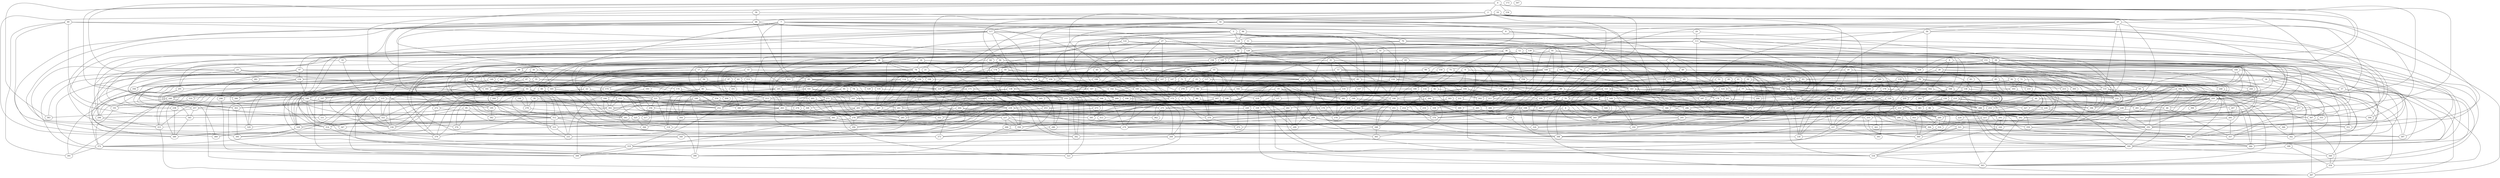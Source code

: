 strict graph "gnp_random_graph(400,0.015)" {
0;
1;
2;
3;
4;
5;
6;
7;
8;
9;
10;
11;
12;
13;
14;
15;
16;
17;
18;
19;
20;
21;
22;
23;
24;
25;
26;
27;
28;
29;
30;
31;
32;
33;
34;
35;
36;
37;
38;
39;
40;
41;
42;
43;
44;
45;
46;
47;
48;
49;
50;
51;
52;
53;
54;
55;
56;
57;
58;
59;
60;
61;
62;
63;
64;
65;
66;
67;
68;
69;
70;
71;
72;
73;
74;
75;
76;
77;
78;
79;
80;
81;
82;
83;
84;
85;
86;
87;
88;
89;
90;
91;
92;
93;
94;
95;
96;
97;
98;
99;
100;
101;
102;
103;
104;
105;
106;
107;
108;
109;
110;
111;
112;
113;
114;
115;
116;
117;
118;
119;
120;
121;
122;
123;
124;
125;
126;
127;
128;
129;
130;
131;
132;
133;
134;
135;
136;
137;
138;
139;
140;
141;
142;
143;
144;
145;
146;
147;
148;
149;
150;
151;
152;
153;
154;
155;
156;
157;
158;
159;
160;
161;
162;
163;
164;
165;
166;
167;
168;
169;
170;
171;
172;
173;
174;
175;
176;
177;
178;
179;
180;
181;
182;
183;
184;
185;
186;
187;
188;
189;
190;
191;
192;
193;
194;
195;
196;
197;
198;
199;
200;
201;
202;
203;
204;
205;
206;
207;
208;
209;
210;
211;
212;
213;
214;
215;
216;
217;
218;
219;
220;
221;
222;
223;
224;
225;
226;
227;
228;
229;
230;
231;
232;
233;
234;
235;
236;
237;
238;
239;
240;
241;
242;
243;
244;
245;
246;
247;
248;
249;
250;
251;
252;
253;
254;
255;
256;
257;
258;
259;
260;
261;
262;
263;
264;
265;
266;
267;
268;
269;
270;
271;
272;
273;
274;
275;
276;
277;
278;
279;
280;
281;
282;
283;
284;
285;
286;
287;
288;
289;
290;
291;
292;
293;
294;
295;
296;
297;
298;
299;
300;
301;
302;
303;
304;
305;
306;
307;
308;
309;
310;
311;
312;
313;
314;
315;
316;
317;
318;
319;
320;
321;
322;
323;
324;
325;
326;
327;
328;
329;
330;
331;
332;
333;
334;
335;
336;
337;
338;
339;
340;
341;
342;
343;
344;
345;
346;
347;
348;
349;
350;
351;
352;
353;
354;
355;
356;
357;
358;
359;
360;
361;
362;
363;
364;
365;
366;
367;
368;
369;
370;
371;
372;
373;
374;
375;
376;
377;
378;
379;
380;
381;
382;
383;
384;
385;
386;
387;
388;
389;
390;
391;
392;
393;
394;
395;
396;
397;
398;
399;
0 -- 65  [is_available=True, prob="0.866193653245"];
0 -- 2  [is_available=True, prob="1.0"];
0 -- 134  [is_available=True, prob="0.370313032613"];
0 -- 234  [is_available=True, prob="0.193113145787"];
0 -- 386  [is_available=True, prob="0.0745859216618"];
0 -- 46  [is_available=True, prob="1.0"];
0 -- 241  [is_available=True, prob="0.28144866147"];
0 -- 277  [is_available=True, prob="0.318125548378"];
0 -- 124  [is_available=True, prob="0.415451948665"];
0 -- 383  [is_available=True, prob="0.0114999188512"];
1 -- 165  [is_available=True, prob="1.0"];
1 -- 76  [is_available=True, prob="0.520078419879"];
1 -- 49  [is_available=True, prob="0.801809791117"];
1 -- 190  [is_available=True, prob="1.0"];
1 -- 124  [is_available=True, prob="0.916920656569"];
1 -- 286  [is_available=True, prob="0.341781618059"];
2 -- 68  [is_available=True, prob="0.165420745323"];
2 -- 389  [is_available=True, prob="0.514692822138"];
2 -- 394  [is_available=True, prob="0.532566563723"];
2 -- 76  [is_available=True, prob="1.0"];
2 -- 185  [is_available=True, prob="1.0"];
2 -- 217  [is_available=True, prob="0.445205514596"];
3 -- 194  [is_available=True, prob="0.803476794065"];
3 -- 297  [is_available=True, prob="0.828534524276"];
3 -- 311  [is_available=True, prob="0.171939390334"];
3 -- 172  [is_available=True, prob="0.483113700488"];
3 -- 82  [is_available=True, prob="0.555484880674"];
3 -- 339  [is_available=True, prob="0.607895057361"];
3 -- 279  [is_available=True, prob="0.491346209806"];
3 -- 285  [is_available=True, prob="0.564160301835"];
3 -- 126  [is_available=True, prob="0.353184507202"];
4 -- 368  [is_available=True, prob="1.0"];
4 -- 325  [is_available=True, prob="0.243939560017"];
4 -- 359  [is_available=True, prob="0.871003666867"];
5 -- 216  [is_available=True, prob="1.0"];
5 -- 253  [is_available=True, prob="0.163611751779"];
6 -- 65  [is_available=True, prob="0.696106085401"];
6 -- 162  [is_available=True, prob="0.566412230072"];
6 -- 243  [is_available=True, prob="0.141089797254"];
6 -- 109  [is_available=True, prob="0.188487477193"];
7 -- 97  [is_available=True, prob="0.0900932786429"];
7 -- 66  [is_available=True, prob="0.71849499257"];
7 -- 70  [is_available=True, prob="0.305936624997"];
7 -- 8  [is_available=True, prob="0.187806924384"];
7 -- 330  [is_available=True, prob="1.0"];
7 -- 141  [is_available=True, prob="0.584450468368"];
7 -- 302  [is_available=True, prob="0.224886920024"];
7 -- 53  [is_available=True, prob="0.514375804978"];
7 -- 60  [is_available=True, prob="0.190560494382"];
8 -- 371  [is_available=True, prob="0.104824643062"];
8 -- 76  [is_available=True, prob="0.775021990498"];
8 -- 126  [is_available=True, prob="1.0"];
9 -- 160  [is_available=True, prob="0.868916312026"];
9 -- 104  [is_available=True, prob="0.982909210885"];
9 -- 301  [is_available=True, prob="0.832344250866"];
9 -- 397  [is_available=True, prob="0.119882482739"];
9 -- 114  [is_available=True, prob="0.428286900705"];
9 -- 180  [is_available=True, prob="0.30726965953"];
9 -- 215  [is_available=True, prob="0.225164411699"];
9 -- 191  [is_available=True, prob="0.48176091747"];
10 -- 379  [is_available=True, prob="1.0"];
10 -- 238  [is_available=True, prob="0.246765379755"];
10 -- 78  [is_available=True, prob="0.373105137581"];
11 -- 32  [is_available=True, prob="1.0"];
11 -- 332  [is_available=True, prob="0.0402892594947"];
11 -- 263  [is_available=True, prob="1.0"];
12 -- 315  [is_available=True, prob="0.315021984912"];
12 -- 43  [is_available=True, prob="0.764849564909"];
12 -- 236  [is_available=True, prob="0.756267232524"];
12 -- 366  [is_available=True, prob="1.0"];
13 -- 288  [is_available=True, prob="0.911324137985"];
13 -- 257  [is_available=True, prob="0.484573108702"];
13 -- 131  [is_available=True, prob="0.838753484332"];
13 -- 165  [is_available=True, prob="0.518658263912"];
13 -- 230  [is_available=True, prob="0.176041078416"];
13 -- 272  [is_available=True, prob="0.810211398553"];
13 -- 92  [is_available=True, prob="1.0"];
14 -- 57  [is_available=True, prob="0.438201312506"];
14 -- 225  [is_available=True, prob="0.231289200816"];
15 -- 384  [is_available=True, prob="1.0"];
15 -- 356  [is_available=True, prob="0.755560275467"];
15 -- 71  [is_available=True, prob="0.826051768886"];
15 -- 84  [is_available=True, prob="0.048082761614"];
15 -- 149  [is_available=True, prob="0.496079668835"];
15 -- 311  [is_available=True, prob="0.281858501618"];
15 -- 220  [is_available=True, prob="0.224411271979"];
16 -- 225  [is_available=True, prob="1.0"];
16 -- 164  [is_available=True, prob="0.201810527081"];
16 -- 135  [is_available=True, prob="0.373525849958"];
16 -- 104  [is_available=True, prob="0.953256142263"];
16 -- 240  [is_available=True, prob="0.813438290088"];
16 -- 82  [is_available=True, prob="0.533667813821"];
16 -- 147  [is_available=True, prob="0.209335645042"];
16 -- 212  [is_available=True, prob="0.152274517386"];
16 -- 214  [is_available=True, prob="0.0571928756343"];
16 -- 155  [is_available=True, prob="0.112935341545"];
16 -- 252  [is_available=True, prob="0.993657831654"];
16 -- 223  [is_available=True, prob="1.0"];
17 -- 259  [is_available=True, prob="0.457023364782"];
17 -- 334  [is_available=True, prob="0.725130831339"];
17 -- 81  [is_available=True, prob="1.0"];
17 -- 340  [is_available=True, prob="0.997979173426"];
17 -- 116  [is_available=True, prob="0.269634807979"];
17 -- 383  [is_available=True, prob="0.884837495677"];
17 -- 191  [is_available=True, prob="0.643489802328"];
18 -- 226  [is_available=True, prob="0.934152082745"];
18 -- 329  [is_available=True, prob="1.0"];
18 -- 44  [is_available=True, prob="0.439744301753"];
18 -- 366  [is_available=True, prob="0.601034873503"];
18 -- 21  [is_available=True, prob="0.934888126523"];
18 -- 54  [is_available=True, prob="1.0"];
18 -- 90  [is_available=True, prob="0.901322640422"];
18 -- 94  [is_available=True, prob="0.795559198462"];
19 -- 363  [is_available=True, prob="1.0"];
19 -- 326  [is_available=True, prob="0.0621567381762"];
19 -- 294  [is_available=True, prob="0.0729642654795"];
19 -- 137  [is_available=True, prob="0.658704900964"];
19 -- 203  [is_available=True, prob="0.62002201208"];
19 -- 300  [is_available=True, prob="0.476844913408"];
19 -- 241  [is_available=True, prob="0.537153988992"];
19 -- 282  [is_available=True, prob="0.394648970809"];
19 -- 219  [is_available=True, prob="1.0"];
20 -- 256  [is_available=True, prob="0.946690004513"];
20 -- 107  [is_available=True, prob="0.297298297985"];
20 -- 148  [is_available=True, prob="0.737847574815"];
20 -- 133  [is_available=True, prob="0.0956437371906"];
20 -- 357  [is_available=True, prob="1.0"];
21 -- 145  [is_available=True, prob="0.683399026796"];
21 -- 237  [is_available=True, prob="0.210103060172"];
21 -- 351  [is_available=True, prob="0.293509543282"];
22 -- 336  [is_available=True, prob="0.709011064148"];
22 -- 386  [is_available=True, prob="1.0"];
22 -- 232  [is_available=True, prob="0.508652317379"];
22 -- 240  [is_available=True, prob="0.392535609021"];
22 -- 251  [is_available=True, prob="0.769508141622"];
22 -- 286  [is_available=True, prob="0.53852535884"];
23 -- 296  [is_available=True, prob="0.894228576581"];
23 -- 356  [is_available=True, prob="0.683510872516"];
23 -- 221  [is_available=True, prob="0.76853270501"];
23 -- 62  [is_available=True, prob="1.0"];
24 -- 133  [is_available=True, prob="0.0484040952694"];
24 -- 172  [is_available=True, prob="0.293031632415"];
24 -- 205  [is_available=True, prob="0.324603484517"];
24 -- 78  [is_available=True, prob="0.063842120088"];
24 -- 335  [is_available=True, prob="0.965736493584"];
24 -- 221  [is_available=True, prob="0.720584961987"];
25 -- 322  [is_available=True, prob="0.887341123396"];
25 -- 232  [is_available=True, prob="0.285546483169"];
25 -- 233  [is_available=True, prob="1.0"];
25 -- 142  [is_available=True, prob="0.283332487569"];
25 -- 304  [is_available=True, prob="0.145443814621"];
25 -- 211  [is_available=True, prob="0.54412959992"];
25 -- 351  [is_available=True, prob="0.299437894354"];
26 -- 230  [is_available=True, prob="1.0"];
26 -- 264  [is_available=True, prob="1.0"];
26 -- 363  [is_available=True, prob="0.456483269316"];
26 -- 77  [is_available=True, prob="0.630509505574"];
26 -- 399  [is_available=True, prob="0.316992143619"];
26 -- 277  [is_available=True, prob="1.0"];
27 -- 80  [is_available=True, prob="0.20960965661"];
27 -- 323  [is_available=True, prob="1.0"];
27 -- 38  [is_available=True, prob="0.806672029884"];
27 -- 392  [is_available=True, prob="0.881123446627"];
27 -- 107  [is_available=True, prob="0.893305080081"];
27 -- 48  [is_available=True, prob="0.210910835206"];
27 -- 139  [is_available=True, prob="0.929227758754"];
28 -- 258  [is_available=True, prob="0.605075709601"];
28 -- 332  [is_available=True, prob="1.0"];
28 -- 46  [is_available=True, prob="0.252998050204"];
28 -- 342  [is_available=True, prob="0.327043648549"];
28 -- 247  [is_available=True, prob="0.50753276548"];
28 -- 93  [is_available=True, prob="0.0584119467145"];
29 -- 113  [is_available=True, prob="0.936295072543"];
29 -- 34  [is_available=True, prob="1.0"];
29 -- 305  [is_available=True, prob="0.97522101513"];
30 -- 35  [is_available=True, prob="0.396257879894"];
30 -- 207  [is_available=True, prob="0.482775132621"];
30 -- 165  [is_available=True, prob="1.0"];
30 -- 102  [is_available=True, prob="0.675106139112"];
30 -- 55  [is_available=True, prob="0.875315387966"];
31 -- 131  [is_available=True, prob="0.912565425872"];
31 -- 260  [is_available=True, prob="0.666305269713"];
31 -- 201  [is_available=True, prob="1.0"];
31 -- 109  [is_available=True, prob="0.647237621437"];
31 -- 291  [is_available=True, prob="0.600626888084"];
31 -- 282  [is_available=True, prob="0.735406010225"];
31 -- 125  [is_available=True, prob="0.890082585387"];
32 -- 34  [is_available=True, prob="0.956205060976"];
32 -- 207  [is_available=True, prob="0.555962375641"];
32 -- 247  [is_available=True, prob="0.0649821656995"];
32 -- 143  [is_available=True, prob="0.16965517212"];
32 -- 190  [is_available=True, prob="1.0"];
33 -- 112  [is_available=True, prob="0.545972770802"];
33 -- 155  [is_available=True, prob="1.0"];
33 -- 372  [is_available=True, prob="0.6138250744"];
33 -- 365  [is_available=True, prob="0.238127425535"];
33 -- 195  [is_available=True, prob="0.0644946363585"];
34 -- 364  [is_available=True, prob="1.0"];
34 -- 108  [is_available=True, prob="1.0"];
34 -- 78  [is_available=True, prob="0.372040383866"];
34 -- 209  [is_available=True, prob="0.15291323345"];
34 -- 276  [is_available=True, prob="0.521821371147"];
34 -- 55  [is_available=True, prob="1.0"];
34 -- 56  [is_available=True, prob="0.81716219651"];
34 -- 312  [is_available=True, prob="0.293269565969"];
35 -- 202  [is_available=True, prob="1.0"];
35 -- 238  [is_available=True, prob="1.0"];
35 -- 335  [is_available=True, prob="1.0"];
35 -- 245  [is_available=True, prob="0.974435019215"];
35 -- 314  [is_available=True, prob="0.182002955545"];
35 -- 316  [is_available=True, prob="0.177998083268"];
36 -- 291  [is_available=True, prob="0.771230375054"];
36 -- 388  [is_available=True, prob="0.0875759860498"];
36 -- 38  [is_available=True, prob="0.260135926637"];
36 -- 231  [is_available=True, prob="1.0"];
36 -- 180  [is_available=True, prob="0.233549653347"];
36 -- 213  [is_available=True, prob="0.332675829476"];
36 -- 154  [is_available=True, prob="0.856309474558"];
36 -- 221  [is_available=True, prob="0.470168206884"];
37 -- 161  [is_available=True, prob="1.0"];
37 -- 99  [is_available=True, prob="1.0"];
37 -- 132  [is_available=True, prob="0.615092074632"];
37 -- 133  [is_available=True, prob="1.0"];
37 -- 327  [is_available=True, prob="0.420958119679"];
37 -- 361  [is_available=True, prob="1.0"];
37 -- 50  [is_available=True, prob="0.22595698025"];
37 -- 387  [is_available=True, prob="0.321846903608"];
38 -- 384  [is_available=True, prob="1.0"];
38 -- 292  [is_available=True, prob="1.0"];
38 -- 396  [is_available=True, prob="0.438485607465"];
38 -- 75  [is_available=True, prob="0.0703688925251"];
38 -- 300  [is_available=True, prob="0.539314147334"];
38 -- 85  [is_available=True, prob="1.0"];
38 -- 216  [is_available=True, prob="1.0"];
38 -- 348  [is_available=True, prob="0.977802966512"];
39 -- 379  [is_available=True, prob="0.81983099072"];
39 -- 278  [is_available=True, prob="0.653071812152"];
39 -- 255  [is_available=True, prob="0.277068571814"];
40 -- 385  [is_available=True, prob="1.0"];
40 -- 162  [is_available=True, prob="0.880303654179"];
40 -- 196  [is_available=True, prob="0.877108224938"];
40 -- 208  [is_available=True, prob="0.29852259326"];
40 -- 152  [is_available=True, prob="0.333199135422"];
40 -- 247  [is_available=True, prob="1.0"];
40 -- 120  [is_available=True, prob="0.887672465758"];
41 -- 105  [is_available=True, prob="1.0"];
41 -- 55  [is_available=True, prob="1.0"];
41 -- 109  [is_available=True, prob="0.591590908931"];
41 -- 206  [is_available=True, prob="1.0"];
41 -- 269  [is_available=True, prob="1.0"];
41 -- 240  [is_available=True, prob="0.806280633244"];
41 -- 338  [is_available=True, prob="0.0651849432768"];
41 -- 182  [is_available=True, prob="0.679582446555"];
41 -- 151  [is_available=True, prob="0.773765203363"];
41 -- 397  [is_available=True, prob="0.95925455233"];
42 -- 44  [is_available=True, prob="0.945393734482"];
42 -- 365  [is_available=True, prob="0.777106580802"];
42 -- 274  [is_available=True, prob="0.459623428257"];
42 -- 276  [is_available=True, prob="0.429386215837"];
42 -- 219  [is_available=True, prob="0.566246063421"];
42 -- 287  [is_available=True, prob="0.965880051355"];
43 -- 98  [is_available=True, prob="0.570179247488"];
43 -- 100  [is_available=True, prob="0.906694419193"];
43 -- 265  [is_available=True, prob="0.249531535462"];
43 -- 322  [is_available=True, prob="0.915671967253"];
43 -- 334  [is_available=True, prob="0.994527191516"];
43 -- 239  [is_available=True, prob="0.197976211402"];
43 -- 181  [is_available=True, prob="0.624238891908"];
43 -- 279  [is_available=True, prob="0.628039634352"];
43 -- 284  [is_available=True, prob="0.43978487898"];
44 -- 288  [is_available=True, prob="1.0"];
44 -- 46  [is_available=True, prob="0.0768052154411"];
44 -- 319  [is_available=True, prob="0.514521205679"];
45 -- 106  [is_available=True, prob="0.635075176268"];
46 -- 357  [is_available=True, prob="0.644215858796"];
46 -- 255  [is_available=True, prob="0.965501117528"];
47 -- 240  [is_available=True, prob="1.0"];
47 -- 328  [is_available=True, prob="1.0"];
47 -- 74  [is_available=True, prob="0.598389834307"];
47 -- 130  [is_available=True, prob="0.99920767948"];
48 -- 187  [is_available=True, prob="0.245514279473"];
48 -- 362  [is_available=True, prob="0.801189003054"];
48 -- 332  [is_available=True, prob="1.0"];
48 -- 211  [is_available=True, prob="0.157484848525"];
48 -- 152  [is_available=True, prob="1.0"];
49 -- 376  [is_available=True, prob="0.739234188367"];
49 -- 123  [is_available=True, prob="0.405421028547"];
49 -- 93  [is_available=True, prob="0.338343256565"];
50 -- 330  [is_available=True, prob="1.0"];
50 -- 371  [is_available=True, prob="1.0"];
50 -- 70  [is_available=True, prob="0.955806838648"];
50 -- 351  [is_available=True, prob="0.939675802385"];
51 -- 105  [is_available=True, prob="0.472642796267"];
51 -- 170  [is_available=True, prob="0.671280479472"];
51 -- 378  [is_available=True, prob="0.986258535783"];
51 -- 86  [is_available=True, prob="0.844022476586"];
51 -- 303  [is_available=True, prob="0.814158861985"];
52 -- 322  [is_available=True, prob="0.500221377851"];
52 -- 148  [is_available=True, prob="0.446466087577"];
52 -- 206  [is_available=True, prob="0.856584968219"];
53 -- 260  [is_available=True, prob="0.869905527115"];
53 -- 102  [is_available=True, prob="0.994544168415"];
53 -- 202  [is_available=True, prob="1.0"];
53 -- 363  [is_available=True, prob="1.0"];
53 -- 174  [is_available=True, prob="0.974107964397"];
53 -- 116  [is_available=True, prob="1.0"];
53 -- 244  [is_available=True, prob="0.533643040951"];
53 -- 157  [is_available=True, prob="0.820145623073"];
54 -- 192  [is_available=True, prob="0.50890335966"];
54 -- 386  [is_available=True, prob="0.857098287126"];
54 -- 355  [is_available=True, prob="0.151085193644"];
54 -- 367  [is_available=True, prob="0.0586208678271"];
54 -- 273  [is_available=True, prob="0.53155288391"];
54 -- 116  [is_available=True, prob="0.633908228655"];
54 -- 117  [is_available=True, prob="0.515594099271"];
54 -- 219  [is_available=True, prob="0.380429772163"];
54 -- 223  [is_available=True, prob="0.891606347947"];
55 -- 328  [is_available=True, prob="0.695451416732"];
55 -- 285  [is_available=True, prob="0.273679857895"];
55 -- 335  [is_available=True, prob="0.0236239569989"];
55 -- 223  [is_available=True, prob="0.711174612607"];
55 -- 188  [is_available=True, prob="0.572769478204"];
55 -- 221  [is_available=True, prob="0.323882086424"];
55 -- 191  [is_available=True, prob="0.761135786131"];
56 -- 81  [is_available=True, prob="0.267461479027"];
56 -- 163  [is_available=True, prob="0.340852742633"];
56 -- 342  [is_available=True, prob="0.427044109333"];
56 -- 175  [is_available=True, prob="0.658510255948"];
57 -- 384  [is_available=True, prob="1.0"];
57 -- 387  [is_available=True, prob="0.837099412874"];
57 -- 76  [is_available=True, prob="1.0"];
58 -- 312  [is_available=True, prob="0.187825731369"];
58 -- 89  [is_available=True, prob="0.826695834322"];
58 -- 68  [is_available=True, prob="0.723923178257"];
59 -- 232  [is_available=True, prob="0.46626240494"];
59 -- 185  [is_available=True, prob="1.0"];
59 -- 76  [is_available=True, prob="1.0"];
59 -- 229  [is_available=True, prob="0.307356896733"];
59 -- 62  [is_available=True, prob="0.972490405415"];
60 -- 66  [is_available=True, prob="1.0"];
60 -- 229  [is_available=True, prob="1.0"];
60 -- 358  [is_available=True, prob="0.050409138907"];
60 -- 135  [is_available=True, prob="0.265223395846"];
60 -- 226  [is_available=True, prob="0.500072585906"];
60 -- 142  [is_available=True, prob="1.0"];
60 -- 181  [is_available=True, prob="1.0"];
60 -- 221  [is_available=True, prob="0.843170384328"];
61 -- 205  [is_available=True, prob="0.330814890236"];
61 -- 240  [is_available=True, prob="0.831133352412"];
61 -- 248  [is_available=True, prob="0.280044154518"];
61 -- 121  [is_available=True, prob="1.0"];
61 -- 346  [is_available=True, prob="0.831449821744"];
61 -- 283  [is_available=True, prob="0.667584811243"];
62 -- 193  [is_available=True, prob="1.0"];
62 -- 197  [is_available=True, prob="1.0"];
62 -- 142  [is_available=True, prob="0.640092063724"];
62 -- 338  [is_available=True, prob="0.883982014"];
62 -- 341  [is_available=True, prob="0.858408712769"];
62 -- 282  [is_available=True, prob="0.261894759669"];
62 -- 101  [is_available=True, prob="0.311239026516"];
63 -- 98  [is_available=True, prob="0.518597317671"];
63 -- 367  [is_available=True, prob="1.0"];
63 -- 261  [is_available=True, prob="0.225847142105"];
63 -- 190  [is_available=True, prob="0.849071616356"];
63 -- 271  [is_available=True, prob="0.845119527081"];
64 -- 259  [is_available=True, prob="0.247539257137"];
64 -- 78  [is_available=True, prob="0.810908114601"];
65 -- 321  [is_available=True, prob="0.305057794834"];
65 -- 227  [is_available=True, prob="1.0"];
65 -- 304  [is_available=True, prob="0.243218637684"];
65 -- 187  [is_available=True, prob="0.752424387291"];
66 -- 197  [is_available=True, prob="0.679343303588"];
66 -- 294  [is_available=True, prob="0.15498107861"];
66 -- 373  [is_available=True, prob="0.368133708054"];
66 -- 343  [is_available=True, prob="1.0"];
66 -- 188  [is_available=True, prob="0.974919099366"];
66 -- 318  [is_available=True, prob="0.441957598817"];
66 -- 390  [is_available=True, prob="0.442854325203"];
67 -- 229  [is_available=True, prob="0.693498817073"];
67 -- 134  [is_available=True, prob="1.0"];
67 -- 235  [is_available=True, prob="0.303648236789"];
67 -- 207  [is_available=True, prob="0.62524659573"];
67 -- 276  [is_available=True, prob="1.0"];
67 -- 143  [is_available=True, prob="0.156349033507"];
68 -- 165  [is_available=True, prob="1.0"];
68 -- 369  [is_available=True, prob="1.0"];
68 -- 209  [is_available=True, prob="0.178329887477"];
68 -- 84  [is_available=True, prob="0.737992333316"];
68 -- 117  [is_available=True, prob="0.0866255042834"];
68 -- 212  [is_available=True, prob="0.882355805415"];
68 -- 314  [is_available=True, prob="0.526448086393"];
69 -- 96  [is_available=True, prob="1.0"];
69 -- 257  [is_available=True, prob="0.271444718904"];
69 -- 395  [is_available=True, prob="0.833267885103"];
69 -- 260  [is_available=True, prob="0.97600739474"];
69 -- 391  [is_available=True, prob="0.192698232788"];
70 -- 128  [is_available=True, prob="1.0"];
70 -- 296  [is_available=True, prob="0.638906460559"];
70 -- 106  [is_available=True, prob="1.0"];
70 -- 396  [is_available=True, prob="1.0"];
70 -- 111  [is_available=True, prob="0.477105172696"];
71 -- 172  [is_available=True, prob="1.0"];
71 -- 146  [is_available=True, prob="0.192074266438"];
71 -- 180  [is_available=True, prob="1.0"];
71 -- 373  [is_available=True, prob="1.0"];
71 -- 252  [is_available=True, prob="1.0"];
72 -- 169  [is_available=True, prob="1.0"];
72 -- 343  [is_available=True, prob="0.854009081796"];
72 -- 262  [is_available=True, prob="0.3120215079"];
72 -- 103  [is_available=True, prob="0.414636254278"];
73 -- 195  [is_available=True, prob="0.327854099019"];
73 -- 303  [is_available=True, prob="1.0"];
74 -- 336  [is_available=True, prob="0.961607230447"];
74 -- 231  [is_available=True, prob="1.0"];
74 -- 200  [is_available=True, prob="0.79744119743"];
74 -- 300  [is_available=True, prob="0.629754790338"];
74 -- 172  [is_available=True, prob="0.0658896594599"];
74 -- 237  [is_available=True, prob="0.903333527579"];
74 -- 240  [is_available=True, prob="1.0"];
74 -- 333  [is_available=True, prob="0.618821621345"];
74 -- 376  [is_available=True, prob="0.0472204118941"];
75 -- 129  [is_available=True, prob="1.0"];
75 -- 227  [is_available=True, prob="1.0"];
75 -- 228  [is_available=True, prob="0.587694387959"];
75 -- 328  [is_available=True, prob="0.136826248709"];
75 -- 107  [is_available=True, prob="0.244197844786"];
75 -- 195  [is_available=True, prob="0.595253541059"];
75 -- 180  [is_available=True, prob="1.0"];
75 -- 267  [is_available=True, prob="0.495285526953"];
76 -- 324  [is_available=True, prob="1.0"];
76 -- 198  [is_available=True, prob="0.783943739683"];
76 -- 333  [is_available=True, prob="0.615966917799"];
76 -- 337  [is_available=True, prob="0.158822564791"];
76 -- 275  [is_available=True, prob="0.897591606249"];
76 -- 311  [is_available=True, prob="0.967310858645"];
77 -- 288  [is_available=True, prob="1.0"];
77 -- 163  [is_available=True, prob="0.450102716331"];
77 -- 303  [is_available=True, prob="0.864345457734"];
77 -- 227  [is_available=True, prob="0.092086329193"];
77 -- 314  [is_available=True, prob="1.0"];
77 -- 125  [is_available=True, prob="1.0"];
77 -- 286  [is_available=True, prob="0.446852536073"];
78 -- 233  [is_available=True, prob="0.370265165217"];
78 -- 395  [is_available=True, prob="0.450604696311"];
78 -- 271  [is_available=True, prob="1.0"];
78 -- 116  [is_available=True, prob="0.623249180351"];
78 -- 313  [is_available=True, prob="0.593531305994"];
78 -- 281  [is_available=True, prob="1.0"];
78 -- 219  [is_available=True, prob="1.0"];
78 -- 253  [is_available=True, prob="0.646192531971"];
78 -- 329  [is_available=True, prob="0.754575748904"];
79 -- 355  [is_available=True, prob="0.422671539322"];
79 -- 388  [is_available=True, prob="0.143085314262"];
79 -- 297  [is_available=True, prob="0.144731195879"];
79 -- 396  [is_available=True, prob="1.0"];
79 -- 301  [is_available=True, prob="0.952304285006"];
79 -- 131  [is_available=True, prob="0.154504904708"];
80 -- 264  [is_available=True, prob="0.0239350557946"];
80 -- 198  [is_available=True, prob="1.0"];
81 -- 392  [is_available=True, prob="1.0"];
81 -- 210  [is_available=True, prob="0.714086446076"];
81 -- 379  [is_available=True, prob="0.412233133799"];
81 -- 318  [is_available=True, prob="0.0554557599321"];
82 -- 289  [is_available=True, prob="0.830527556246"];
82 -- 291  [is_available=True, prob="0.26812393603"];
82 -- 213  [is_available=True, prob="0.443946237287"];
82 -- 121  [is_available=True, prob="0.410381210895"];
82 -- 157  [is_available=True, prob="0.222612140919"];
82 -- 309  [is_available=True, prob="0.744350145351"];
83 -- 136  [is_available=True, prob="0.329039319844"];
84 -- 232  [is_available=True, prob="0.917269237292"];
84 -- 370  [is_available=True, prob="0.825574956608"];
84 -- 295  [is_available=True, prob="0.855615470511"];
85 -- 289  [is_available=True, prob="0.6355472218"];
85 -- 226  [is_available=True, prob="0.777791586264"];
85 -- 358  [is_available=True, prob="1.0"];
85 -- 332  [is_available=True, prob="0.259628713098"];
85 -- 148  [is_available=True, prob="0.990567511517"];
86 -- 210  [is_available=True, prob="0.150188007646"];
86 -- 376  [is_available=True, prob="0.0231709670442"];
86 -- 202  [is_available=True, prob="1.0"];
86 -- 93  [is_available=True, prob="0.430656881706"];
87 -- 129  [is_available=True, prob="0.621691501472"];
87 -- 302  [is_available=True, prob="0.490236606105"];
87 -- 101  [is_available=True, prob="0.173959143846"];
87 -- 238  [is_available=True, prob="1.0"];
87 -- 103  [is_available=True, prob="0.604371000916"];
88 -- 370  [is_available=True, prob="0.61891967654"];
88 -- 363  [is_available=True, prob="1.0"];
89 -- 209  [is_available=True, prob="0.178589412852"];
89 -- 221  [is_available=True, prob="1.0"];
90 -- 100  [is_available=True, prob="0.95196964051"];
90 -- 167  [is_available=True, prob="0.787594783825"];
91 -- 336  [is_available=True, prob="1.0"];
91 -- 163  [is_available=True, prob="0.136918046265"];
91 -- 203  [is_available=True, prob="0.0730640950089"];
91 -- 238  [is_available=True, prob="0.532591798363"];
91 -- 304  [is_available=True, prob="0.658872006442"];
91 -- 275  [is_available=True, prob="1.0"];
91 -- 279  [is_available=True, prob="1.0"];
91 -- 350  [is_available=True, prob="0.210263589746"];
92 -- 103  [is_available=True, prob="0.183894777921"];
92 -- 240  [is_available=True, prob="0.819888647449"];
92 -- 243  [is_available=True, prob="0.596441916599"];
92 -- 244  [is_available=True, prob="0.0532884391602"];
92 -- 215  [is_available=True, prob="0.665731240963"];
92 -- 248  [is_available=True, prob="0.0727197811527"];
92 -- 348  [is_available=True, prob="0.968480646991"];
93 -- 227  [is_available=True, prob="0.697197676791"];
93 -- 132  [is_available=True, prob="0.239700867856"];
93 -- 152  [is_available=True, prob="0.122391313113"];
93 -- 223  [is_available=True, prob="0.413746480021"];
94 -- 156  [is_available=True, prob="0.0336482308012"];
94 -- 398  [is_available=True, prob="0.169793771162"];
94 -- 174  [is_available=True, prob="0.935093032928"];
94 -- 247  [is_available=True, prob="0.756832016556"];
94 -- 380  [is_available=True, prob="1.0"];
95 -- 344  [is_available=True, prob="1.0"];
95 -- 227  [is_available=True, prob="0.209241462453"];
95 -- 389  [is_available=True, prob="0.406493217481"];
95 -- 374  [is_available=True, prob="0.584843493737"];
96 -- 368  [is_available=True, prob="0.88972379686"];
96 -- 126  [is_available=True, prob="0.372938602436"];
96 -- 164  [is_available=True, prob="1.0"];
96 -- 110  [is_available=True, prob="0.254864275746"];
97 -- 390  [is_available=True, prob="0.489530398664"];
97 -- 134  [is_available=True, prob="0.109366986616"];
97 -- 331  [is_available=True, prob="0.539167833253"];
97 -- 108  [is_available=True, prob="0.768380131539"];
97 -- 271  [is_available=True, prob="0.0158793487051"];
97 -- 159  [is_available=True, prob="0.659335336748"];
98 -- 107  [is_available=True, prob="0.824568491211"];
98 -- 332  [is_available=True, prob="1.0"];
98 -- 278  [is_available=True, prob="1.0"];
98 -- 347  [is_available=True, prob="0.087961418533"];
99 -- 259  [is_available=True, prob="1.0"];
99 -- 243  [is_available=True, prob="1.0"];
100 -- 123  [is_available=True, prob="0.182986797278"];
100 -- 148  [is_available=True, prob="0.674862038027"];
100 -- 330  [is_available=True, prob="0.211643509653"];
102 -- 341  [is_available=True, prob="1.0"];
102 -- 329  [is_available=True, prob="0.131233492267"];
102 -- 176  [is_available=True, prob="0.122193680541"];
102 -- 152  [is_available=True, prob="0.596702116703"];
102 -- 153  [is_available=True, prob="0.475273448611"];
102 -- 319  [is_available=True, prob="1.0"];
103 -- 146  [is_available=True, prob="0.932414109956"];
103 -- 367  [is_available=True, prob="0.916031753965"];
104 -- 385  [is_available=True, prob="0.0167056989506"];
104 -- 197  [is_available=True, prob="0.901384429795"];
104 -- 230  [is_available=True, prob="1.0"];
104 -- 360  [is_available=True, prob="0.243839397272"];
104 -- 214  [is_available=True, prob="0.183804759405"];
105 -- 300  [is_available=True, prob="0.523688257679"];
105 -- 301  [is_available=True, prob="0.121380048713"];
105 -- 174  [is_available=True, prob="0.353275254884"];
105 -- 302  [is_available=True, prob="1.0"];
105 -- 154  [is_available=True, prob="0.89207360859"];
105 -- 346  [is_available=True, prob="0.932028631212"];
106 -- 185  [is_available=True, prob="0.539684862081"];
106 -- 239  [is_available=True, prob="0.0478581120821"];
107 -- 229  [is_available=True, prob="1.0"];
107 -- 190  [is_available=True, prob="1.0"];
108 -- 141  [is_available=True, prob="1.0"];
108 -- 398  [is_available=True, prob="0.726960689924"];
109 -- 354  [is_available=True, prob="0.969287066589"];
109 -- 299  [is_available=True, prob="0.722289732906"];
109 -- 110  [is_available=True, prob="1.0"];
109 -- 147  [is_available=True, prob="0.262626979691"];
109 -- 372  [is_available=True, prob="0.601306289103"];
109 -- 217  [is_available=True, prob="0.478062947748"];
109 -- 381  [is_available=True, prob="1.0"];
110 -- 162  [is_available=True, prob="0.214423037255"];
110 -- 229  [is_available=True, prob="0.46250141954"];
110 -- 297  [is_available=True, prob="0.772499776156"];
110 -- 171  [is_available=True, prob="0.407338540242"];
110 -- 119  [is_available=True, prob="0.672696665166"];
110 -- 157  [is_available=True, prob="0.903342169066"];
111 -- 368  [is_available=True, prob="0.976032180997"];
111 -- 177  [is_available=True, prob="0.935180477653"];
111 -- 222  [is_available=True, prob="0.667010932938"];
111 -- 271  [is_available=True, prob="0.524682570169"];
112 -- 373  [is_available=True, prob="0.993159110239"];
112 -- 213  [is_available=True, prob="0.52820499678"];
112 -- 129  [is_available=True, prob="0.210661690292"];
113 -- 161  [is_available=True, prob="0.183036219224"];
113 -- 263  [is_available=True, prob="0.234132616694"];
113 -- 394  [is_available=True, prob="0.270654464676"];
113 -- 139  [is_available=True, prob="1.0"];
113 -- 371  [is_available=True, prob="0.00651762395497"];
113 -- 280  [is_available=True, prob="0.435237049051"];
113 -- 156  [is_available=True, prob="0.491170494172"];
114 -- 370  [is_available=True, prob="0.249034064148"];
114 -- 357  [is_available=True, prob="1.0"];
114 -- 245  [is_available=True, prob="0.76231352715"];
114 -- 325  [is_available=True, prob="1.0"];
115 -- 322  [is_available=True, prob="0.297439971162"];
115 -- 214  [is_available=True, prob="1.0"];
115 -- 399  [is_available=True, prob="1.0"];
116 -- 132  [is_available=True, prob="0.254925402108"];
116 -- 167  [is_available=True, prob="0.723280747036"];
116 -- 143  [is_available=True, prob="0.024234048713"];
116 -- 379  [is_available=True, prob="0.201674331873"];
116 -- 188  [is_available=True, prob="0.771659842915"];
117 -- 385  [is_available=True, prob="0.679342881026"];
117 -- 146  [is_available=True, prob="1.0"];
117 -- 382  [is_available=True, prob="0.793997832875"];
117 -- 345  [is_available=True, prob="0.683932498508"];
117 -- 260  [is_available=True, prob="0.621505955112"];
117 -- 188  [is_available=True, prob="0.295843252566"];
117 -- 126  [is_available=True, prob="0.768639323219"];
118 -- 166  [is_available=True, prob="0.259509859213"];
118 -- 136  [is_available=True, prob="1.0"];
118 -- 396  [is_available=True, prob="1.0"];
118 -- 296  [is_available=True, prob="0.00833731698946"];
118 -- 310  [is_available=True, prob="0.762321126819"];
118 -- 186  [is_available=True, prob="1.0"];
119 -- 378  [is_available=True, prob="1.0"];
120 -- 226  [is_available=True, prob="0.857346348201"];
120 -- 276  [is_available=True, prob="0.669732107557"];
120 -- 366  [is_available=True, prob="1.0"];
121 -- 230  [is_available=True, prob="0.135850075344"];
121 -- 262  [is_available=True, prob="0.588245246972"];
121 -- 137  [is_available=True, prob="0.825925739063"];
121 -- 217  [is_available=True, prob="1.0"];
121 -- 390  [is_available=True, prob="0.0214547485595"];
122 -- 128  [is_available=True, prob="0.236954365209"];
122 -- 192  [is_available=True, prob="1.0"];
122 -- 147  [is_available=True, prob="0.638446181509"];
122 -- 300  [is_available=True, prob="1.0"];
123 -- 161  [is_available=True, prob="0.372463446995"];
123 -- 209  [is_available=True, prob="1.0"];
123 -- 265  [is_available=True, prob="1.0"];
123 -- 377  [is_available=True, prob="0.0331890895655"];
123 -- 287  [is_available=True, prob="1.0"];
125 -- 359  [is_available=True, prob="0.508747384214"];
125 -- 330  [is_available=True, prob="1.0"];
125 -- 247  [is_available=True, prob="0.443257423479"];
125 -- 218  [is_available=True, prob="1.0"];
126 -- 128  [is_available=True, prob="0.634069510576"];
126 -- 386  [is_available=True, prob="1.0"];
126 -- 360  [is_available=True, prob="0.148633140954"];
126 -- 314  [is_available=True, prob="0.598403819913"];
126 -- 222  [is_available=True, prob="0.963339813236"];
127 -- 138  [is_available=True, prob="0.0627889224819"];
127 -- 172  [is_available=True, prob="0.358074582972"];
127 -- 370  [is_available=True, prob="1.0"];
127 -- 270  [is_available=True, prob="0.602358270429"];
127 -- 143  [is_available=True, prob="0.651211077715"];
127 -- 208  [is_available=True, prob="0.710117839234"];
127 -- 242  [is_available=True, prob="0.13116144851"];
127 -- 308  [is_available=True, prob="0.378197903635"];
128 -- 163  [is_available=True, prob="0.721543689029"];
128 -- 166  [is_available=True, prob="0.651544193311"];
128 -- 131  [is_available=True, prob="0.237197106752"];
128 -- 158  [is_available=True, prob="0.808125740905"];
128 -- 182  [is_available=True, prob="0.270299472147"];
128 -- 312  [is_available=True, prob="0.0577800853579"];
128 -- 217  [is_available=True, prob="1.0"];
129 -- 232  [is_available=True, prob="0.252396893996"];
130 -- 392  [is_available=True, prob="0.542540536475"];
130 -- 242  [is_available=True, prob="0.742762524957"];
130 -- 252  [is_available=True, prob="0.181779005594"];
130 -- 358  [is_available=True, prob="0.625876703928"];
131 -- 199  [is_available=True, prob="0.810068060597"];
131 -- 170  [is_available=True, prob="0.513600578405"];
131 -- 372  [is_available=True, prob="0.685518882704"];
132 -- 202  [is_available=True, prob="0.159086781009"];
132 -- 172  [is_available=True, prob="0.347990977401"];
132 -- 374  [is_available=True, prob="0.864782532106"];
132 -- 187  [is_available=True, prob="1.0"];
132 -- 286  [is_available=True, prob="0.658977106684"];
132 -- 319  [is_available=True, prob="0.182772682238"];
133 -- 280  [is_available=True, prob="0.707665389831"];
133 -- 250  [is_available=True, prob="0.398294466847"];
133 -- 190  [is_available=True, prob="0.0703244865123"];
133 -- 293  [is_available=True, prob="0.0917901334251"];
134 -- 356  [is_available=True, prob="0.0514039715303"];
134 -- 229  [is_available=True, prob="0.586262764635"];
134 -- 329  [is_available=True, prob="0.00575898390658"];
134 -- 188  [is_available=True, prob="0.134133038085"];
135 -- 169  [is_available=True, prob="0.27853154348"];
135 -- 333  [is_available=True, prob="0.710254476555"];
136 -- 163  [is_available=True, prob="0.344154044185"];
136 -- 332  [is_available=True, prob="0.164127700835"];
136 -- 337  [is_available=True, prob="0.0668262146017"];
136 -- 277  [is_available=True, prob="1.0"];
137 -- 220  [is_available=True, prob="1.0"];
138 -- 323  [is_available=True, prob="0.836226676481"];
138 -- 392  [is_available=True, prob="1.0"];
138 -- 298  [is_available=True, prob="1.0"];
138 -- 203  [is_available=True, prob="0.988475819018"];
138 -- 206  [is_available=True, prob="0.136911598811"];
139 -- 289  [is_available=True, prob="0.596621066154"];
139 -- 196  [is_available=True, prob="0.523510514744"];
139 -- 211  [is_available=True, prob="0.16594046408"];
139 -- 158  [is_available=True, prob="0.0628186013548"];
140 -- 218  [is_available=True, prob="0.287878995291"];
140 -- 179  [is_available=True, prob="0.13195557451"];
140 -- 219  [is_available=True, prob="0.647929832681"];
141 -- 290  [is_available=True, prob="0.752080146441"];
141 -- 163  [is_available=True, prob="0.22827800009"];
141 -- 389  [is_available=True, prob="0.0787320233415"];
141 -- 391  [is_available=True, prob="1.0"];
141 -- 376  [is_available=True, prob="0.578371790724"];
142 -- 261  [is_available=True, prob="0.588901620887"];
142 -- 200  [is_available=True, prob="0.481400279464"];
142 -- 207  [is_available=True, prob="1.0"];
143 -- 390  [is_available=True, prob="0.359081160213"];
143 -- 146  [is_available=True, prob="0.455216331625"];
143 -- 186  [is_available=True, prob="0.589456960369"];
143 -- 381  [is_available=True, prob="0.684905863813"];
144 -- 278  [is_available=True, prob="0.28607649583"];
145 -- 379  [is_available=True, prob="1.0"];
145 -- 175  [is_available=True, prob="1.0"];
146 -- 387  [is_available=True, prob="0.586347576572"];
146 -- 267  [is_available=True, prob="0.743677008803"];
146 -- 302  [is_available=True, prob="0.669510031668"];
146 -- 340  [is_available=True, prob="0.689183347653"];
146 -- 277  [is_available=True, prob="0.365208561966"];
146 -- 398  [is_available=True, prob="1.0"];
146 -- 283  [is_available=True, prob="0.612533689382"];
147 -- 352  [is_available=True, prob="0.28950242288"];
147 -- 208  [is_available=True, prob="0.825149777454"];
147 -- 388  [is_available=True, prob="1.0"];
147 -- 170  [is_available=True, prob="0.313036080528"];
147 -- 181  [is_available=True, prob="1.0"];
147 -- 221  [is_available=True, prob="1.0"];
148 -- 320  [is_available=True, prob="1.0"];
148 -- 194  [is_available=True, prob="0.924460357916"];
148 -- 300  [is_available=True, prob="0.945696613495"];
148 -- 236  [is_available=True, prob="0.410181333726"];
148 -- 190  [is_available=True, prob="1.0"];
149 -- 336  [is_available=True, prob="0.494562830344"];
149 -- 391  [is_available=True, prob="1.0"];
149 -- 204  [is_available=True, prob="1.0"];
149 -- 165  [is_available=True, prob="0.765871348197"];
150 -- 289  [is_available=True, prob="0.631197878671"];
150 -- 159  [is_available=True, prob="0.754554612505"];
151 -- 353  [is_available=True, prob="0.262255763417"];
151 -- 324  [is_available=True, prob="0.515091587378"];
151 -- 172  [is_available=True, prob="1.0"];
151 -- 174  [is_available=True, prob="1.0"];
151 -- 367  [is_available=True, prob="1.0"];
151 -- 209  [is_available=True, prob="0.113149153303"];
151 -- 332  [is_available=True, prob="1.0"];
151 -- 292  [is_available=True, prob="0.73048780832"];
152 -- 225  [is_available=True, prob="1.0"];
152 -- 361  [is_available=True, prob="0.936524089145"];
152 -- 394  [is_available=True, prob="0.80002986971"];
152 -- 178  [is_available=True, prob="0.0467056505901"];
152 -- 184  [is_available=True, prob="0.0473218460382"];
152 -- 283  [is_available=True, prob="1.0"];
153 -- 334  [is_available=True, prob="0.932850554598"];
153 -- 369  [is_available=True, prob="0.723636644011"];
153 -- 302  [is_available=True, prob="1.0"];
153 -- 252  [is_available=True, prob="0.863387144056"];
153 -- 317  [is_available=True, prob="0.995576360641"];
154 -- 178  [is_available=True, prob="1.0"];
154 -- 211  [is_available=True, prob="1.0"];
154 -- 270  [is_available=True, prob="0.808845167623"];
155 -- 299  [is_available=True, prob="0.565695985004"];
155 -- 208  [is_available=True, prob="1.0"];
155 -- 241  [is_available=True, prob="1.0"];
155 -- 371  [is_available=True, prob="0.461476983966"];
155 -- 375  [is_available=True, prob="0.172980858123"];
155 -- 378  [is_available=True, prob="0.135634874649"];
155 -- 252  [is_available=True, prob="0.675175776661"];
156 -- 320  [is_available=True, prob="0.778268647176"];
156 -- 295  [is_available=True, prob="1.0"];
156 -- 275  [is_available=True, prob="0.587757369983"];
156 -- 218  [is_available=True, prob="0.515741984204"];
157 -- 282  [is_available=True, prob="0.465007694546"];
158 -- 168  [is_available=True, prob="0.790924292816"];
158 -- 252  [is_available=True, prob="0.666725150831"];
158 -- 174  [is_available=True, prob="0.646072047034"];
159 -- 171  [is_available=True, prob="0.275916722133"];
159 -- 237  [is_available=True, prob="0.0855376700425"];
159 -- 272  [is_available=True, prob="0.0193457736951"];
159 -- 249  [is_available=True, prob="0.067000160547"];
159 -- 285  [is_available=True, prob="0.225500172345"];
160 -- 260  [is_available=True, prob="0.644672665494"];
160 -- 300  [is_available=True, prob="0.0924910657816"];
160 -- 337  [is_available=True, prob="1.0"];
160 -- 310  [is_available=True, prob="0.166973514397"];
160 -- 292  [is_available=True, prob="0.0805159139434"];
160 -- 283  [is_available=True, prob="0.156338860645"];
161 -- 226  [is_available=True, prob="0.845543963006"];
161 -- 239  [is_available=True, prob="1.0"];
161 -- 368  [is_available=True, prob="0.1376145307"];
161 -- 250  [is_available=True, prob="1.0"];
161 -- 287  [is_available=True, prob="0.647588100533"];
162 -- 354  [is_available=True, prob="0.733587902569"];
162 -- 195  [is_available=True, prob="0.790158905238"];
162 -- 292  [is_available=True, prob="1.0"];
162 -- 269  [is_available=True, prob="0.22423495796"];
162 -- 316  [is_available=True, prob="0.878044349359"];
163 -- 325  [is_available=True, prob="0.641257072691"];
163 -- 170  [is_available=True, prob="0.315765744496"];
164 -- 385  [is_available=True, prob="0.899985292496"];
164 -- 228  [is_available=True, prob="0.937553026801"];
164 -- 294  [is_available=True, prob="0.866108921246"];
164 -- 333  [is_available=True, prob="1.0"];
164 -- 216  [is_available=True, prob="0.566599258803"];
165 -- 294  [is_available=True, prob="0.907172036143"];
165 -- 274  [is_available=True, prob="0.0423694613439"];
165 -- 275  [is_available=True, prob="0.633470171372"];
165 -- 310  [is_available=True, prob="0.253787164409"];
165 -- 184  [is_available=True, prob="0.612473678237"];
165 -- 341  [is_available=True, prob="0.857184543063"];
166 -- 235  [is_available=True, prob="0.527935552135"];
166 -- 269  [is_available=True, prob="1.0"];
166 -- 342  [is_available=True, prob="1.0"];
166 -- 381  [is_available=True, prob="0.685770021118"];
166 -- 190  [is_available=True, prob="0.0395379587096"];
167 -- 194  [is_available=True, prob="0.0831635596189"];
167 -- 260  [is_available=True, prob="0.0209455315925"];
167 -- 238  [is_available=True, prob="0.667996763097"];
167 -- 371  [is_available=True, prob="0.561491612276"];
167 -- 222  [is_available=True, prob="0.993256193568"];
168 -- 364  [is_available=True, prob="0.890276048618"];
168 -- 363  [is_available=True, prob="1.0"];
168 -- 332  [is_available=True, prob="0.731223921427"];
168 -- 397  [is_available=True, prob="0.284130815651"];
168 -- 175  [is_available=True, prob="0.422357811817"];
168 -- 177  [is_available=True, prob="0.596926909681"];
169 -- 257  [is_available=True, prob="0.39789647104"];
169 -- 368  [is_available=True, prob="1.0"];
169 -- 350  [is_available=True, prob="0.241027275849"];
170 -- 370  [is_available=True, prob="0.844312175267"];
170 -- 378  [is_available=True, prob="0.344139887969"];
171 -- 387  [is_available=True, prob="0.227117593369"];
171 -- 264  [is_available=True, prob="0.859223462846"];
171 -- 205  [is_available=True, prob="0.949491576904"];
171 -- 178  [is_available=True, prob="0.943689924997"];
172 -- 257  [is_available=True, prob="0.17863667573"];
172 -- 265  [is_available=True, prob="0.368565516791"];
172 -- 272  [is_available=True, prob="0.915942438362"];
172 -- 214  [is_available=True, prob="1.0"];
174 -- 212  [is_available=True, prob="0.849188415191"];
174 -- 378  [is_available=True, prob="0.0710526094989"];
174 -- 373  [is_available=True, prob="0.38423468097"];
175 -- 204  [is_available=True, prob="0.638651203356"];
175 -- 336  [is_available=True, prob="0.645242888475"];
176 -- 288  [is_available=True, prob="1.0"];
176 -- 204  [is_available=True, prob="0.850644427255"];
176 -- 308  [is_available=True, prob="1.0"];
176 -- 252  [is_available=True, prob="0.265061340949"];
176 -- 221  [is_available=True, prob="1.0"];
177 -- 303  [is_available=True, prob="0.142716052429"];
177 -- 305  [is_available=True, prob="1.0"];
177 -- 179  [is_available=True, prob="0.140854664223"];
177 -- 285  [is_available=True, prob="0.391694769264"];
178 -- 262  [is_available=True, prob="1.0"];
178 -- 198  [is_available=True, prob="0.107036438736"];
179 -- 363  [is_available=True, prob="0.870946569572"];
179 -- 225  [is_available=True, prob="0.796690363716"];
179 -- 217  [is_available=True, prob="0.230316073301"];
180 -- 368  [is_available=True, prob="0.0391278842229"];
180 -- 338  [is_available=True, prob="0.381201797444"];
180 -- 188  [is_available=True, prob="1.0"];
181 -- 312  [is_available=True, prob="1.0"];
182 -- 224  [is_available=True, prob="0.718201351614"];
182 -- 196  [is_available=True, prob="0.754930977701"];
182 -- 294  [is_available=True, prob="0.610435280984"];
182 -- 236  [is_available=True, prob="0.809372651598"];
183 -- 395  [is_available=True, prob="0.348192260425"];
183 -- 301  [is_available=True, prob="0.157497753354"];
183 -- 286  [is_available=True, prob="0.983268947437"];
183 -- 349  [is_available=True, prob="1.0"];
184 -- 203  [is_available=True, prob="0.457020684388"];
184 -- 302  [is_available=True, prob="0.0573039265585"];
184 -- 238  [is_available=True, prob="0.562678038859"];
184 -- 325  [is_available=True, prob="1.0"];
185 -- 225  [is_available=True, prob="0.11733381973"];
185 -- 197  [is_available=True, prob="1.0"];
185 -- 268  [is_available=True, prob="1.0"];
185 -- 236  [is_available=True, prob="1.0"];
185 -- 375  [is_available=True, prob="0.322990778134"];
186 -- 288  [is_available=True, prob="0.54771341417"];
186 -- 287  [is_available=True, prob="0.164801575284"];
187 -- 384  [is_available=True, prob="0.189600728116"];
187 -- 252  [is_available=True, prob="0.232751940034"];
188 -- 195  [is_available=True, prob="1.0"];
188 -- 328  [is_available=True, prob="0.0174755433612"];
188 -- 340  [is_available=True, prob="0.0496891714784"];
188 -- 339  [is_available=True, prob="1.0"];
188 -- 347  [is_available=True, prob="0.418325594936"];
188 -- 191  [is_available=True, prob="1.0"];
189 -- 354  [is_available=True, prob="1.0"];
189 -- 390  [is_available=True, prob="0.0207358284593"];
190 -- 302  [is_available=True, prob="0.77334248877"];
190 -- 288  [is_available=True, prob="0.594267470921"];
191 -- 372  [is_available=True, prob="0.372730540566"];
192 -- 358  [is_available=True, prob="1.0"];
192 -- 299  [is_available=True, prob="0.11214273516"];
192 -- 236  [is_available=True, prob="0.463981323083"];
192 -- 212  [is_available=True, prob="0.110248582891"];
192 -- 247  [is_available=True, prob="0.627538680478"];
193 -- 254  [is_available=True, prob="0.845323410842"];
193 -- 221  [is_available=True, prob="0.0111390069075"];
193 -- 335  [is_available=True, prob="0.347865816913"];
194 -- 340  [is_available=True, prob="0.499967691"];
194 -- 396  [is_available=True, prob="1.0"];
195 -- 382  [is_available=True, prob="1.0"];
196 -- 261  [is_available=True, prob="0.767576543685"];
196 -- 358  [is_available=True, prob="1.0"];
196 -- 263  [is_available=True, prob="0.155222748472"];
196 -- 220  [is_available=True, prob="0.921228608432"];
197 -- 331  [is_available=True, prob="0.989498561176"];
197 -- 303  [is_available=True, prob="0.268164025915"];
198 -- 236  [is_available=True, prob="1.0"];
198 -- 249  [is_available=True, prob="0.321183550597"];
199 -- 228  [is_available=True, prob="0.0688726526873"];
199 -- 333  [is_available=True, prob="0.55265171655"];
199 -- 344  [is_available=True, prob="0.225306107869"];
199 -- 286  [is_available=True, prob="0.797538691145"];
199 -- 287  [is_available=True, prob="0.607267306342"];
201 -- 241  [is_available=True, prob="0.162937087447"];
201 -- 276  [is_available=True, prob="0.174385695999"];
203 -- 227  [is_available=True, prob="0.276371383969"];
203 -- 398  [is_available=True, prob="0.247252545627"];
203 -- 336  [is_available=True, prob="0.76427476848"];
203 -- 317  [is_available=True, prob="0.276145248282"];
205 -- 253  [is_available=True, prob="0.808064862564"];
206 -- 371  [is_available=True, prob="1.0"];
207 -- 293  [is_available=True, prob="0.319309194775"];
207 -- 264  [is_available=True, prob="0.813276226905"];
207 -- 266  [is_available=True, prob="0.029875353788"];
207 -- 346  [is_available=True, prob="1.0"];
208 -- 289  [is_available=True, prob="0.682710792474"];
208 -- 211  [is_available=True, prob="0.870922555317"];
209 -- 228  [is_available=True, prob="0.75966974919"];
209 -- 359  [is_available=True, prob="0.664388042612"];
209 -- 324  [is_available=True, prob="0.414144633648"];
209 -- 396  [is_available=True, prob="0.910277887447"];
209 -- 337  [is_available=True, prob="1.0"];
209 -- 306  [is_available=True, prob="0.335193107541"];
209 -- 342  [is_available=True, prob="0.0487583314626"];
209 -- 351  [is_available=True, prob="0.901118442771"];
210 -- 384  [is_available=True, prob="0.445866170922"];
210 -- 261  [is_available=True, prob="1.0"];
210 -- 337  [is_available=True, prob="0.0539846768142"];
210 -- 361  [is_available=True, prob="0.40962756778"];
210 -- 398  [is_available=True, prob="0.20365929638"];
211 -- 290  [is_available=True, prob="0.920996287784"];
211 -- 388  [is_available=True, prob="1.0"];
211 -- 265  [is_available=True, prob="0.782578020316"];
211 -- 242  [is_available=True, prob="0.215544691659"];
212 -- 245  [is_available=True, prob="1.0"];
212 -- 215  [is_available=True, prob="0.890806655994"];
212 -- 345  [is_available=True, prob="0.502316871791"];
213 -- 336  [is_available=True, prob="0.643304077169"];
213 -- 299  [is_available=True, prob="0.36003208448"];
213 -- 341  [is_available=True, prob="0.0624788821354"];
213 -- 214  [is_available=True, prob="0.805853702024"];
214 -- 330  [is_available=True, prob="0.0707278178242"];
215 -- 350  [is_available=True, prob="0.140182204155"];
215 -- 349  [is_available=True, prob="0.720983981494"];
217 -- 293  [is_available=True, prob="0.389396207023"];
217 -- 297  [is_available=True, prob="1.0"];
217 -- 241  [is_available=True, prob="0.209632392037"];
217 -- 222  [is_available=True, prob="0.818058156826"];
218 -- 224  [is_available=True, prob="0.567260044702"];
218 -- 290  [is_available=True, prob="0.48859017053"];
218 -- 358  [is_available=True, prob="1.0"];
218 -- 360  [is_available=True, prob="0.501124758933"];
219 -- 220  [is_available=True, prob="0.321081311302"];
220 -- 352  [is_available=True, prob="0.757818440976"];
220 -- 268  [is_available=True, prob="0.969185329098"];
220 -- 249  [is_available=True, prob="0.165559056474"];
221 -- 256  [is_available=True, prob="1.0"];
221 -- 299  [is_available=True, prob="0.359816044711"];
221 -- 390  [is_available=True, prob="1.0"];
221 -- 380  [is_available=True, prob="0.425482022727"];
221 -- 364  [is_available=True, prob="0.987047257169"];
221 -- 399  [is_available=True, prob="0.664321685151"];
221 -- 318  [is_available=True, prob="1.0"];
222 -- 295  [is_available=True, prob="0.277299534533"];
222 -- 237  [is_available=True, prob="1.0"];
223 -- 326  [is_available=True, prob="0.735006447366"];
223 -- 396  [is_available=True, prob="0.23311347352"];
223 -- 335  [is_available=True, prob="0.366330587926"];
223 -- 309  [is_available=True, prob="0.62570163743"];
226 -- 337  [is_available=True, prob="0.896535191792"];
226 -- 381  [is_available=True, prob="1.0"];
227 -- 381  [is_available=True, prob="0.0361157376457"];
227 -- 337  [is_available=True, prob="0.200054665227"];
228 -- 367  [is_available=True, prob="1.0"];
228 -- 316  [is_available=True, prob="1.0"];
229 -- 260  [is_available=True, prob="1.0"];
229 -- 271  [is_available=True, prob="0.696452966371"];
230 -- 398  [is_available=True, prob="0.526505143333"];
230 -- 372  [is_available=True, prob="1.0"];
230 -- 345  [is_available=True, prob="0.112725494795"];
230 -- 346  [is_available=True, prob="0.688917858871"];
230 -- 250  [is_available=True, prob="0.289821199988"];
231 -- 288  [is_available=True, prob="1.0"];
231 -- 285  [is_available=True, prob="1.0"];
232 -- 323  [is_available=True, prob="0.113457625478"];
232 -- 292  [is_available=True, prob="0.161449806261"];
232 -- 262  [is_available=True, prob="1.0"];
232 -- 273  [is_available=True, prob="0.987955091218"];
232 -- 341  [is_available=True, prob="0.413732635153"];
232 -- 380  [is_available=True, prob="0.865867725249"];
233 -- 364  [is_available=True, prob="0.683915957503"];
235 -- 289  [is_available=True, prob="1.0"];
236 -- 321  [is_available=True, prob="0.228238937161"];
236 -- 279  [is_available=True, prob="0.667142362871"];
237 -- 358  [is_available=True, prob="0.500237291351"];
237 -- 280  [is_available=True, prob="0.332267035099"];
237 -- 266  [is_available=True, prob="0.646280116545"];
238 -- 389  [is_available=True, prob="1.0"];
239 -- 367  [is_available=True, prob="0.491775639411"];
239 -- 376  [is_available=True, prob="0.640934798686"];
239 -- 335  [is_available=True, prob="0.602187031674"];
239 -- 285  [is_available=True, prob="0.470402954806"];
240 -- 296  [is_available=True, prob="1.0"];
240 -- 372  [is_available=True, prob="1.0"];
240 -- 252  [is_available=True, prob="0.993053101358"];
241 -- 290  [is_available=True, prob="1.0"];
241 -- 399  [is_available=True, prob="0.738645755368"];
241 -- 276  [is_available=True, prob="0.139735421639"];
242 -- 341  [is_available=True, prob="0.39024027733"];
242 -- 334  [is_available=True, prob="0.0468202230702"];
243 -- 337  [is_available=True, prob="0.475147202817"];
244 -- 292  [is_available=True, prob="0.869344424646"];
245 -- 388  [is_available=True, prob="0.799505567317"];
245 -- 396  [is_available=True, prob="0.224726428213"];
245 -- 271  [is_available=True, prob="0.715255193151"];
245 -- 315  [is_available=True, prob="0.281810838044"];
245 -- 318  [is_available=True, prob="1.0"];
246 -- 256  [is_available=True, prob="0.385436513896"];
246 -- 290  [is_available=True, prob="0.0758936423777"];
246 -- 252  [is_available=True, prob="1.0"];
246 -- 314  [is_available=True, prob="0.623435873782"];
246 -- 263  [is_available=True, prob="0.863239457051"];
247 -- 331  [is_available=True, prob="0.0222320137158"];
247 -- 313  [is_available=True, prob="0.895891160135"];
248 -- 349  [is_available=True, prob="1.0"];
249 -- 366  [is_available=True, prob="0.632106629395"];
249 -- 279  [is_available=True, prob="0.725339419495"];
249 -- 348  [is_available=True, prob="0.310383654359"];
251 -- 368  [is_available=True, prob="0.0422976224389"];
251 -- 348  [is_available=True, prob="1.0"];
252 -- 370  [is_available=True, prob="1.0"];
252 -- 319  [is_available=True, prob="0.84820689245"];
253 -- 296  [is_available=True, prob="0.185824323306"];
253 -- 384  [is_available=True, prob="0.196213903594"];
254 -- 320  [is_available=True, prob="0.628514178109"];
254 -- 315  [is_available=True, prob="0.514698012761"];
254 -- 263  [is_available=True, prob="0.756948696961"];
255 -- 360  [is_available=True, prob="1.0"];
256 -- 262  [is_available=True, prob="0.690462577252"];
256 -- 317  [is_available=True, prob="0.346966582471"];
256 -- 344  [is_available=True, prob="1.0"];
257 -- 322  [is_available=True, prob="1.0"];
257 -- 345  [is_available=True, prob="0.255981781625"];
257 -- 383  [is_available=True, prob="0.783271440295"];
258 -- 328  [is_available=True, prob="0.637148135105"];
258 -- 381  [is_available=True, prob="0.0624572832786"];
259 -- 268  [is_available=True, prob="0.464745607469"];
259 -- 280  [is_available=True, prob="0.354415210114"];
260 -- 398  [is_available=True, prob="1.0"];
260 -- 308  [is_available=True, prob="0.718797707136"];
261 -- 394  [is_available=True, prob="0.678652463633"];
261 -- 367  [is_available=True, prob="0.411191575876"];
262 -- 363  [is_available=True, prob="0.0104771548459"];
262 -- 351  [is_available=True, prob="0.963693246942"];
263 -- 352  [is_available=True, prob="0.0959558385939"];
263 -- 364  [is_available=True, prob="0.116988277734"];
263 -- 341  [is_available=True, prob="0.696248160635"];
263 -- 279  [is_available=True, prob="0.404437852779"];
263 -- 312  [is_available=True, prob="0.804812741231"];
264 -- 294  [is_available=True, prob="1.0"];
264 -- 362  [is_available=True, prob="0.792080582545"];
264 -- 301  [is_available=True, prob="0.217863515586"];
264 -- 350  [is_available=True, prob="1.0"];
265 -- 315  [is_available=True, prob="0.784079119639"];
265 -- 293  [is_available=True, prob="0.464622826324"];
265 -- 368  [is_available=True, prob="1.0"];
265 -- 378  [is_available=True, prob="0.00474897296391"];
266 -- 268  [is_available=True, prob="0.422717053429"];
266 -- 390  [is_available=True, prob="0.85275658654"];
267 -- 283  [is_available=True, prob="0.573371605128"];
268 -- 300  [is_available=True, prob="1.0"];
268 -- 319  [is_available=True, prob="1.0"];
271 -- 289  [is_available=True, prob="0.0885478980651"];
271 -- 327  [is_available=True, prob="0.40938388604"];
271 -- 274  [is_available=True, prob="0.486501913525"];
271 -- 302  [is_available=True, prob="1.0"];
271 -- 276  [is_available=True, prob="0.234420203155"];
272 -- 385  [is_available=True, prob="0.480216535405"];
272 -- 395  [is_available=True, prob="1.0"];
273 -- 304  [is_available=True, prob="0.0307804425479"];
273 -- 313  [is_available=True, prob="1.0"];
274 -- 296  [is_available=True, prob="1.0"];
274 -- 289  [is_available=True, prob="0.947265250587"];
275 -- 355  [is_available=True, prob="0.165243597362"];
275 -- 358  [is_available=True, prob="0.72173536612"];
275 -- 362  [is_available=True, prob="0.204804341168"];
276 -- 294  [is_available=True, prob="0.728592877568"];
276 -- 299  [is_available=True, prob="0.816799874255"];
276 -- 314  [is_available=True, prob="0.387005643397"];
277 -- 311  [is_available=True, prob="0.651083948016"];
277 -- 381  [is_available=True, prob="1.0"];
278 -- 341  [is_available=True, prob="1.0"];
279 -- 340  [is_available=True, prob="0.357006495839"];
279 -- 342  [is_available=True, prob="0.958304312883"];
280 -- 373  [is_available=True, prob="0.36684171597"];
281 -- 298  [is_available=True, prob="0.978083623322"];
282 -- 338  [is_available=True, prob="0.955503739242"];
283 -- 292  [is_available=True, prob="0.248885015861"];
283 -- 357  [is_available=True, prob="1.0"];
284 -- 352  [is_available=True, prob="0.317419947382"];
284 -- 297  [is_available=True, prob="1.0"];
284 -- 309  [is_available=True, prob="0.804900251589"];
286 -- 295  [is_available=True, prob="1.0"];
286 -- 353  [is_available=True, prob="1.0"];
286 -- 292  [is_available=True, prob="0.916209632472"];
287 -- 376  [is_available=True, prob="0.628029345257"];
288 -- 292  [is_available=True, prob="1.0"];
288 -- 311  [is_available=True, prob="1.0"];
289 -- 364  [is_available=True, prob="0.563999751642"];
289 -- 316  [is_available=True, prob="0.765592157431"];
290 -- 364  [is_available=True, prob="1.0"];
291 -- 369  [is_available=True, prob="0.809331074578"];
291 -- 303  [is_available=True, prob="0.911409978149"];
292 -- 300  [is_available=True, prob="0.459568418586"];
292 -- 397  [is_available=True, prob="1.0"];
292 -- 373  [is_available=True, prob="0.54065008802"];
293 -- 320  [is_available=True, prob="0.334790442586"];
293 -- 384  [is_available=True, prob="0.336645029042"];
295 -- 359  [is_available=True, prob="1.0"];
295 -- 375  [is_available=True, prob="0.512471854177"];
295 -- 350  [is_available=True, prob="0.428993371415"];
296 -- 315  [is_available=True, prob="0.185820508307"];
297 -- 393  [is_available=True, prob="0.921963441446"];
298 -- 399  [is_available=True, prob="0.753158356131"];
300 -- 390  [is_available=True, prob="1.0"];
300 -- 334  [is_available=True, prob="0.803457127869"];
300 -- 349  [is_available=True, prob="1.0"];
301 -- 343  [is_available=True, prob="0.694390686744"];
301 -- 399  [is_available=True, prob="0.615528671576"];
301 -- 318  [is_available=True, prob="0.945550956773"];
302 -- 385  [is_available=True, prob="1.0"];
302 -- 325  [is_available=True, prob="1.0"];
302 -- 382  [is_available=True, prob="0.419803199033"];
302 -- 378  [is_available=True, prob="0.643880223945"];
303 -- 395  [is_available=True, prob="0.974113057996"];
304 -- 335  [is_available=True, prob="0.655779693365"];
308 -- 312  [is_available=True, prob="0.292085624346"];
308 -- 323  [is_available=True, prob="1.0"];
310 -- 315  [is_available=True, prob="0.172186804586"];
311 -- 330  [is_available=True, prob="0.985257187376"];
311 -- 397  [is_available=True, prob="0.893566026576"];
312 -- 324  [is_available=True, prob="0.880338299513"];
312 -- 357  [is_available=True, prob="1.0"];
312 -- 328  [is_available=True, prob="0.371098757734"];
312 -- 333  [is_available=True, prob="0.897276099422"];
312 -- 337  [is_available=True, prob="0.984840664996"];
312 -- 347  [is_available=True, prob="0.678046156696"];
314 -- 319  [is_available=True, prob="0.642369926208"];
315 -- 387  [is_available=True, prob="0.414831926156"];
316 -- 360  [is_available=True, prob="1.0"];
319 -- 323  [is_available=True, prob="0.544063607966"];
319 -- 399  [is_available=True, prob="1.0"];
320 -- 334  [is_available=True, prob="0.360986907514"];
321 -- 330  [is_available=True, prob="1.0"];
321 -- 357  [is_available=True, prob="1.0"];
321 -- 334  [is_available=True, prob="1.0"];
322 -- 329  [is_available=True, prob="0.337248344721"];
322 -- 336  [is_available=True, prob="0.298482317616"];
322 -- 374  [is_available=True, prob="0.598938287239"];
325 -- 344  [is_available=True, prob="0.926715075414"];
328 -- 395  [is_available=True, prob="1.0"];
328 -- 369  [is_available=True, prob="0.0188946937365"];
328 -- 379  [is_available=True, prob="1.0"];
333 -- 389  [is_available=True, prob="0.585370076147"];
333 -- 335  [is_available=True, prob="1.0"];
334 -- 363  [is_available=True, prob="0.0467798806095"];
337 -- 390  [is_available=True, prob="0.370150765054"];
337 -- 393  [is_available=True, prob="0.825357366132"];
337 -- 398  [is_available=True, prob="0.440683735062"];
338 -- 376  [is_available=True, prob="0.988369834152"];
339 -- 363  [is_available=True, prob="1.0"];
340 -- 372  [is_available=True, prob="1.0"];
345 -- 389  [is_available=True, prob="0.589793672727"];
348 -- 392  [is_available=True, prob="0.821326430636"];
348 -- 365  [is_available=True, prob="1.0"];
349 -- 354  [is_available=True, prob="0.874604804632"];
353 -- 360  [is_available=True, prob="1.0"];
354 -- 387  [is_available=True, prob="0.836499419359"];
355 -- 357  [is_available=True, prob="0.347001563981"];
356 -- 389  [is_available=True, prob="0.585739716499"];
359 -- 381  [is_available=True, prob="1.0"];
364 -- 381  [is_available=True, prob="1.0"];
364 -- 392  [is_available=True, prob="1.0"];
367 -- 387  [is_available=True, prob="0.187767409249"];
370 -- 375  [is_available=True, prob="0.763150484288"];
371 -- 398  [is_available=True, prob="0.166357831007"];
372 -- 390  [is_available=True, prob="0.861617448009"];
372 -- 391  [is_available=True, prob="0.451335350531"];
381 -- 384  [is_available=True, prob="0.704518917605"];
}
